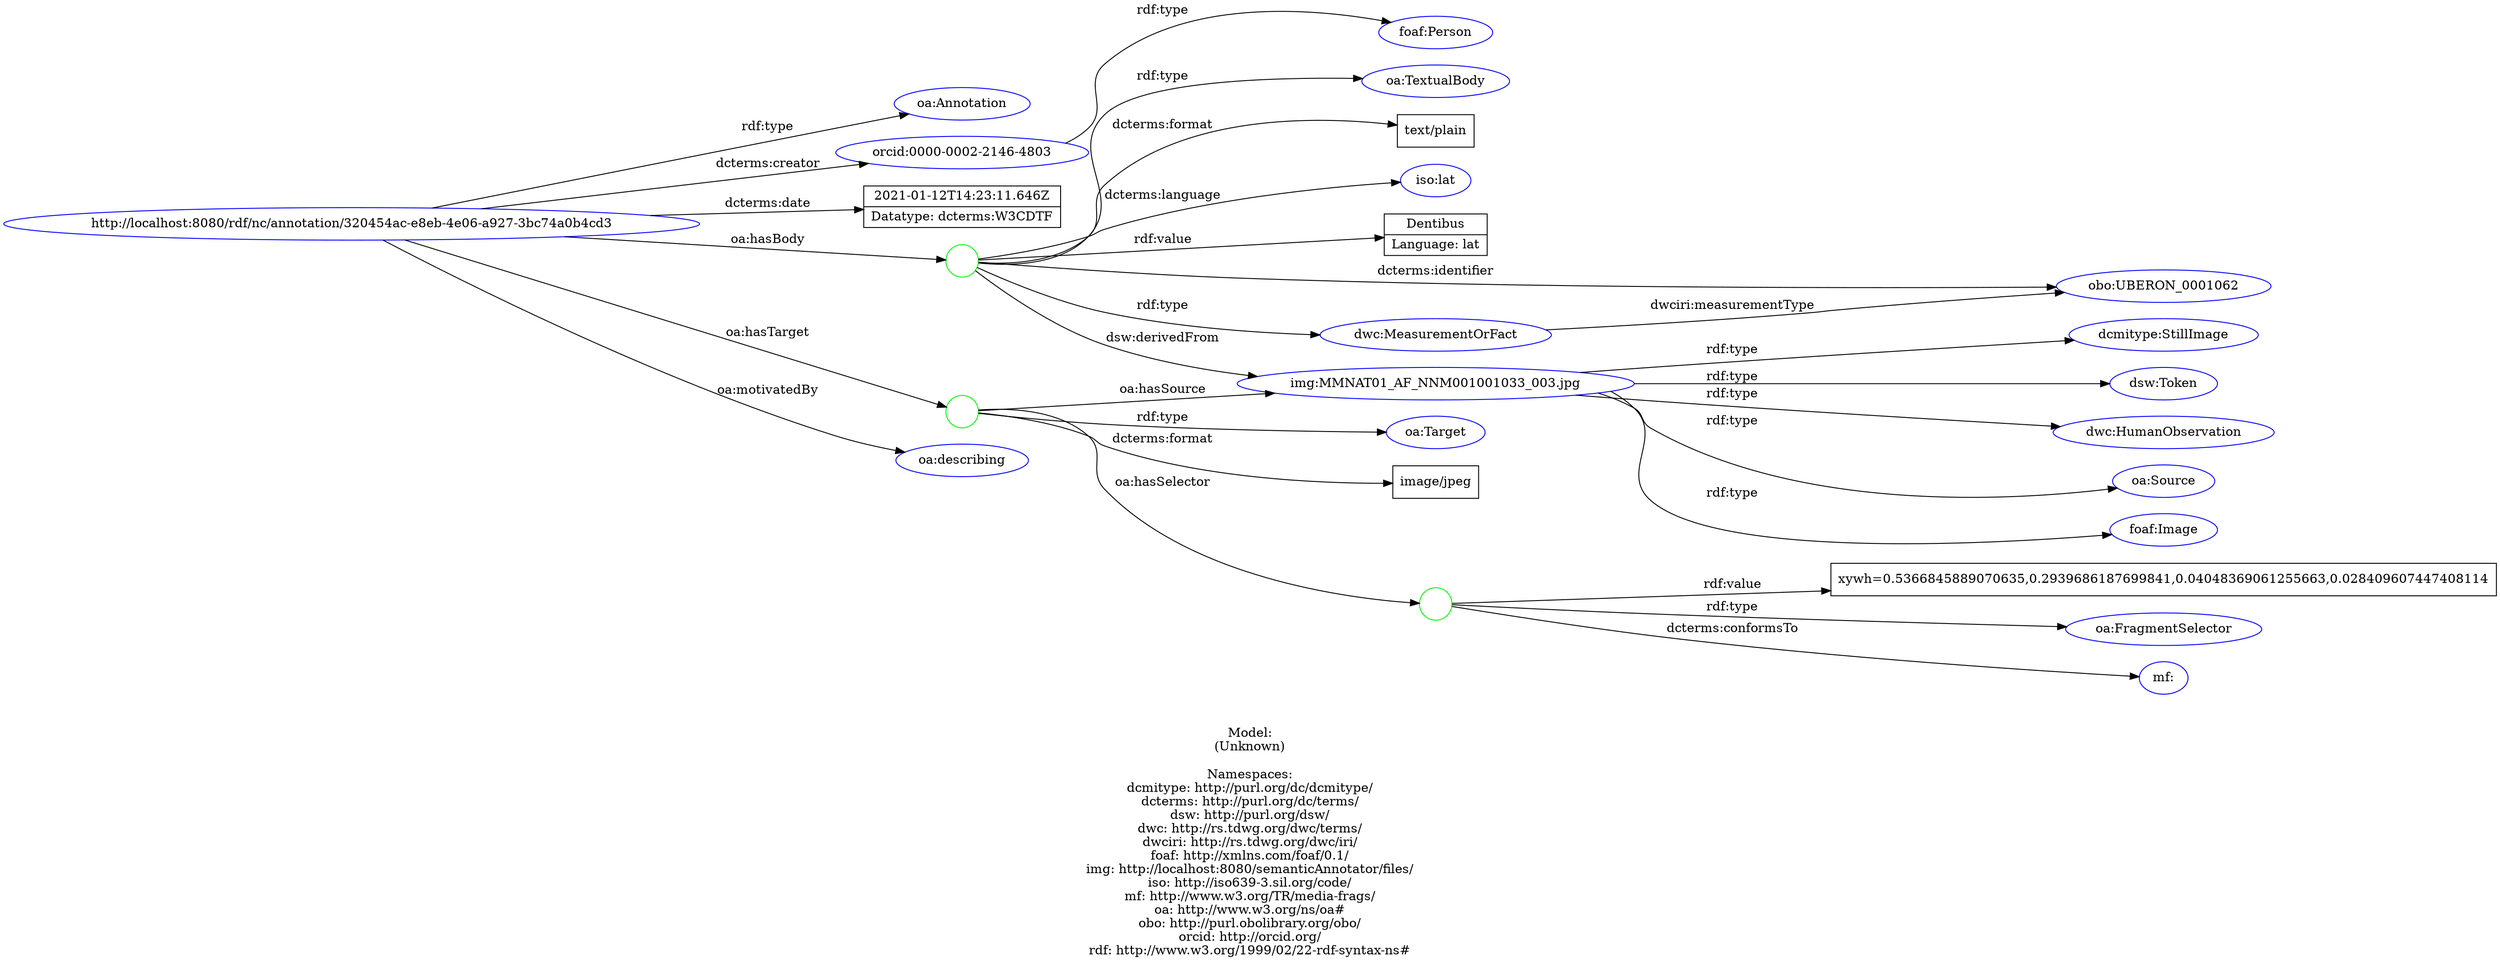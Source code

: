 digraph {
	rankdir = LR;
	charset="utf-8";

	"Rhttp://localhost:8080/rdf/nc/annotation/320454ac-e8eb-4e06-a927-3bc74a0b4cd3" -> "Roa:Annotation" [ label="rdf:type" ];
	"Rhttp://localhost:8080/rdf/nc/annotation/320454ac-e8eb-4e06-a927-3bc74a0b4cd3" -> "Rorcid:0000-0002-2146-4803" [ label="dcterms:creator" ];
	"Rhttp://localhost:8080/rdf/nc/annotation/320454ac-e8eb-4e06-a927-3bc74a0b4cd3" -> "L2021-01-12T14:23:11.646Z|Datatype: dcterms:W3CDTF" [ label="dcterms:date" ];
	"Rhttp://localhost:8080/rdf/nc/annotation/320454ac-e8eb-4e06-a927-3bc74a0b4cd3" -> "B_:node1euqlam8lx287" [ label="oa:hasBody" ];
	"B_:node1euqlam8lx287" -> "Rdwc:MeasurementOrFact" [ label="rdf:type" ];
	"B_:node1euqlam8lx287" -> "Roa:TextualBody" [ label="rdf:type" ];
	"B_:node1euqlam8lx287" -> "Ltext/plain" [ label="dcterms:format" ];
	"B_:node1euqlam8lx287" -> "Robo:UBERON_0001062" [ label="dcterms:identifier" ];
	"B_:node1euqlam8lx287" -> "Riso:lat" [ label="dcterms:language" ];
	"B_:node1euqlam8lx287" -> "Rimg:MMNAT01_AF_NNM001001033_003.jpg" [ label="dsw:derivedFrom" ];
	"B_:node1euqlam8lx287" -> "LDentibus|Language: lat" [ label="rdf:value" ];
	"Rhttp://localhost:8080/rdf/nc/annotation/320454ac-e8eb-4e06-a927-3bc74a0b4cd3" -> "B_:node1euqlam8lx286" [ label="oa:hasTarget" ];
	"B_:node1euqlam8lx286" -> "Roa:Target" [ label="rdf:type" ];
	"B_:node1euqlam8lx286" -> "Limage/jpeg" [ label="dcterms:format" ];
	"B_:node1euqlam8lx286" -> "B_:node1euqlam8lx289" [ label="oa:hasSelector" ];
	"B_:node1euqlam8lx289" -> "Roa:FragmentSelector" [ label="rdf:type" ];
	"B_:node1euqlam8lx289" -> "Rmf:" [ label="dcterms:conformsTo" ];
	"B_:node1euqlam8lx289" -> "Lxywh=0.5366845889070635,0.2939686187699841,0.04048369061255663,0.028409607447408114" [ label="rdf:value" ];
	"B_:node1euqlam8lx286" -> "Rimg:MMNAT01_AF_NNM001001033_003.jpg" [ label="oa:hasSource" ];
	"Rhttp://localhost:8080/rdf/nc/annotation/320454ac-e8eb-4e06-a927-3bc74a0b4cd3" -> "Roa:describing" [ label="oa:motivatedBy" ];
	"Rorcid:0000-0002-2146-4803" -> "Rfoaf:Person" [ label="rdf:type" ];
	"Rimg:MMNAT01_AF_NNM001001033_003.jpg" -> "Rdcmitype:StillImage" [ label="rdf:type" ];
	"Rimg:MMNAT01_AF_NNM001001033_003.jpg" -> "Rdsw:Token" [ label="rdf:type" ];
	"Rimg:MMNAT01_AF_NNM001001033_003.jpg" -> "Rdwc:HumanObservation" [ label="rdf:type" ];
	"Rimg:MMNAT01_AF_NNM001001033_003.jpg" -> "Roa:Source" [ label="rdf:type" ];
	"Rimg:MMNAT01_AF_NNM001001033_003.jpg" -> "Rfoaf:Image" [ label="rdf:type" ];
	"Rdwc:MeasurementOrFact" -> "Robo:UBERON_0001062" [ label="dwciri:measurementType" ];

	// Resources
	"Rhttp://localhost:8080/rdf/nc/annotation/320454ac-e8eb-4e06-a927-3bc74a0b4cd3" [ label="http://localhost:8080/rdf/nc/annotation/320454ac-e8eb-4e06-a927-3bc74a0b4cd3", shape = ellipse, color = blue ];
	"Roa:Annotation" [ label="oa:Annotation", shape = ellipse, color = blue ];
	"Rorcid:0000-0002-2146-4803" [ label="orcid:0000-0002-2146-4803", shape = ellipse, color = blue ];
	"Rdwc:MeasurementOrFact" [ label="dwc:MeasurementOrFact", shape = ellipse, color = blue ];
	"Roa:TextualBody" [ label="oa:TextualBody", shape = ellipse, color = blue ];
	"Robo:UBERON_0001062" [ label="obo:UBERON_0001062", shape = ellipse, color = blue ];
	"Riso:lat" [ label="iso:lat", shape = ellipse, color = blue ];
	"Rimg:MMNAT01_AF_NNM001001033_003.jpg" [ label="img:MMNAT01_AF_NNM001001033_003.jpg", shape = ellipse, color = blue ];
	"Roa:Target" [ label="oa:Target", shape = ellipse, color = blue ];
	"Roa:FragmentSelector" [ label="oa:FragmentSelector", shape = ellipse, color = blue ];
	"Rmf:" [ label="mf:", shape = ellipse, color = blue ];
	"Roa:describing" [ label="oa:describing", shape = ellipse, color = blue ];
	"Rfoaf:Person" [ label="foaf:Person", shape = ellipse, color = blue ];
	"Rdcmitype:StillImage" [ label="dcmitype:StillImage", shape = ellipse, color = blue ];
	"Rdsw:Token" [ label="dsw:Token", shape = ellipse, color = blue ];
	"Rdwc:HumanObservation" [ label="dwc:HumanObservation", shape = ellipse, color = blue ];
	"Roa:Source" [ label="oa:Source", shape = ellipse, color = blue ];
	"Rfoaf:Image" [ label="foaf:Image", shape = ellipse, color = blue ];

	// Anonymous nodes
	"B_:node1euqlam8lx287" [ label="", shape = circle, color = green ];
	"B_:node1euqlam8lx286" [ label="", shape = circle, color = green ];
	"B_:node1euqlam8lx289" [ label="", shape = circle, color = green ];

	// Literals
	"L2021-01-12T14:23:11.646Z|Datatype: dcterms:W3CDTF" [ label="2021-01-12T14:23:11.646Z|Datatype: dcterms:W3CDTF", shape = record ];
	"Ltext/plain" [ label="text/plain", shape = record ];
	"LDentibus|Language: lat" [ label="Dentibus|Language: lat", shape = record ];
	"Limage/jpeg" [ label="image/jpeg", shape = record ];
	"Lxywh=0.5366845889070635,0.2939686187699841,0.04048369061255663,0.028409607447408114" [ label="xywh=0.5366845889070635,0.2939686187699841,0.04048369061255663,0.028409607447408114", shape = record ];

	label="\n\nModel:\n(Unknown)\n\nNamespaces:\ndcmitype: http://purl.org/dc/dcmitype/\ndcterms: http://purl.org/dc/terms/\ndsw: http://purl.org/dsw/\ndwc: http://rs.tdwg.org/dwc/terms/\ndwciri: http://rs.tdwg.org/dwc/iri/\nfoaf: http://xmlns.com/foaf/0.1/\nimg: http://localhost:8080/semanticAnnotator/files/\niso: http://iso639-3.sil.org/code/\nmf: http://www.w3.org/TR/media-frags/\noa: http://www.w3.org/ns/oa#\nobo: http://purl.obolibrary.org/obo/\norcid: http://orcid.org/\nrdf: http://www.w3.org/1999/02/22-rdf-syntax-ns#\n";
}
